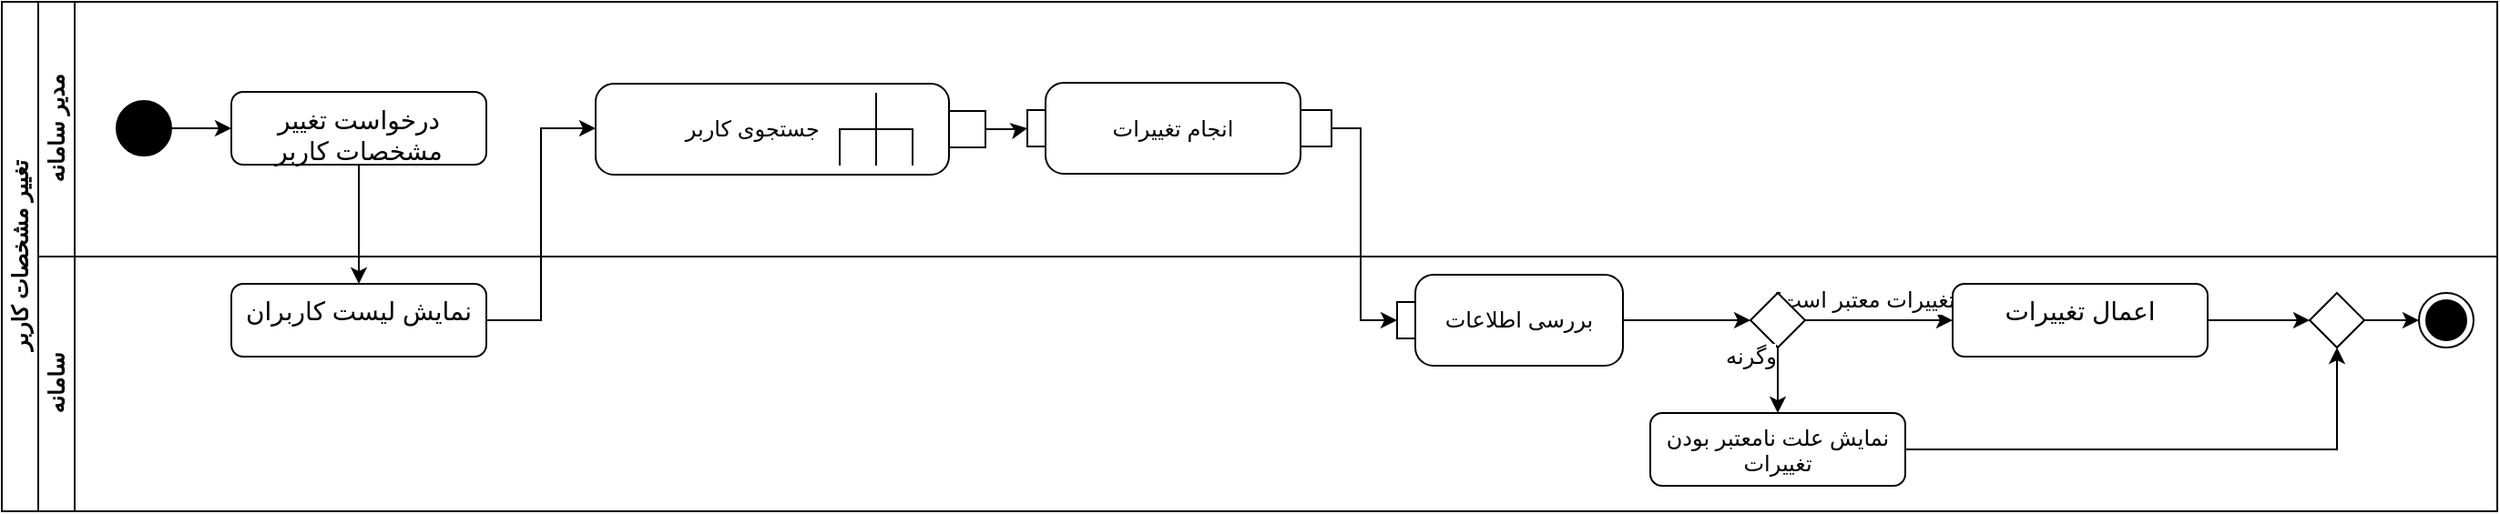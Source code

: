 <mxfile version="22.1.18" type="google">
  <diagram name="Page-1" id="7np0cnawikPK7jtKNOii">
    <mxGraphModel grid="1" page="1" gridSize="10" guides="1" tooltips="1" connect="1" arrows="1" fold="1" pageScale="1" pageWidth="827" pageHeight="1169" math="0" shadow="0">
      <root>
        <mxCell id="0" />
        <mxCell id="1" parent="0" />
        <mxCell id="CYxsBxZ16rX9E6S_cOfs-1" value="تغییر مشخصات کاربر" style="swimlane;html=1;childLayout=stackLayout;resizeParent=1;resizeParentMax=0;horizontal=0;startSize=20;horizontalStack=0;" vertex="1" parent="1">
          <mxGeometry x="94" y="70" width="1370" height="280" as="geometry" />
        </mxCell>
        <mxCell id="CYxsBxZ16rX9E6S_cOfs-2" value="مدیر سامانه" style="swimlane;html=1;startSize=20;horizontal=0;" vertex="1" parent="CYxsBxZ16rX9E6S_cOfs-1">
          <mxGeometry x="20" width="1350" height="140" as="geometry">
            <mxRectangle x="20" width="1350" height="30" as="alternateBounds" />
          </mxGeometry>
        </mxCell>
        <mxCell id="CYxsBxZ16rX9E6S_cOfs-3" value="" style="ellipse;fillColor=strokeColor;html=1;" vertex="1" parent="CYxsBxZ16rX9E6S_cOfs-2">
          <mxGeometry x="43" y="54.5" width="30" height="30" as="geometry" />
        </mxCell>
        <mxCell id="CYxsBxZ16rX9E6S_cOfs-4" value="جستجوی کاربر&amp;nbsp; &amp;nbsp; &amp;nbsp; &amp;nbsp;&amp;nbsp;" style="shape=mxgraph.uml25.behaviorAction;html=1;rounded=1;absoluteArcSize=1;arcSize=10;align=center;spacingLeft=5;whiteSpace=wrap;" vertex="1" parent="CYxsBxZ16rX9E6S_cOfs-2">
          <mxGeometry x="306" y="45" width="194" height="50" as="geometry" />
        </mxCell>
        <mxCell id="IkvHtiF3uR-u5FWd-CGP-3" value="" style="edgeStyle=orthogonalEdgeStyle;rounded=0;orthogonalLoop=1;jettySize=auto;html=1;" edge="1" parent="CYxsBxZ16rX9E6S_cOfs-2" source="CYxsBxZ16rX9E6S_cOfs-5" target="IkvHtiF3uR-u5FWd-CGP-2">
          <mxGeometry relative="1" as="geometry" />
        </mxCell>
        <mxCell id="CYxsBxZ16rX9E6S_cOfs-5" value="" style="rounded=0;whiteSpace=wrap;html=1;" vertex="1" parent="CYxsBxZ16rX9E6S_cOfs-2">
          <mxGeometry x="500" y="60" width="20" height="20" as="geometry" />
        </mxCell>
        <mxCell id="CYxsBxZ16rX9E6S_cOfs-6" value="&lt;font style=&quot;font-size: 14px;&quot;&gt;درخواست تغییر مشخصات کاربر&lt;/font&gt;" style="html=1;align=center;verticalAlign=top;rounded=1;absoluteArcSize=1;arcSize=13;dashed=0;whiteSpace=wrap;rotation=0;" vertex="1" parent="CYxsBxZ16rX9E6S_cOfs-2">
          <mxGeometry x="106" y="49.5" width="140" height="40" as="geometry" />
        </mxCell>
        <mxCell id="CYxsBxZ16rX9E6S_cOfs-7" style="edgeStyle=orthogonalEdgeStyle;rounded=0;orthogonalLoop=1;jettySize=auto;html=1;" edge="1" parent="CYxsBxZ16rX9E6S_cOfs-2" source="CYxsBxZ16rX9E6S_cOfs-3" target="CYxsBxZ16rX9E6S_cOfs-6">
          <mxGeometry relative="1" as="geometry">
            <Array as="points" />
            <mxPoint x="174" y="220" as="targetPoint" />
            <mxPoint x="176" y="120" as="sourcePoint" />
          </mxGeometry>
        </mxCell>
        <mxCell id="IkvHtiF3uR-u5FWd-CGP-2" value="انجام تغییرات" style="shape=mxgraph.uml25.action;html=1;align=center;verticalAlign=middle;absoluteArcSize=1;arcSize=10;dashed=0;spacingLeft=10;flipH=1;whiteSpace=wrap;" vertex="1" parent="CYxsBxZ16rX9E6S_cOfs-2">
          <mxGeometry x="543" y="44.5" width="150" height="50" as="geometry" />
        </mxCell>
        <mxCell id="IkvHtiF3uR-u5FWd-CGP-5" value="" style="rounded=0;whiteSpace=wrap;html=1;" vertex="1" parent="CYxsBxZ16rX9E6S_cOfs-2">
          <mxGeometry x="693" y="59.5" width="17" height="20" as="geometry" />
        </mxCell>
        <mxCell id="CYxsBxZ16rX9E6S_cOfs-8" value="سامانه" style="swimlane;html=1;startSize=20;horizontal=0;" vertex="1" parent="CYxsBxZ16rX9E6S_cOfs-1">
          <mxGeometry x="20" y="140" width="1350" height="140" as="geometry">
            <mxRectangle x="20" y="30" width="1350" height="30" as="alternateBounds" />
          </mxGeometry>
        </mxCell>
        <mxCell id="CYxsBxZ16rX9E6S_cOfs-9" value="" style="ellipse;html=1;shape=endState;fillColor=strokeColor;" vertex="1" parent="CYxsBxZ16rX9E6S_cOfs-8">
          <mxGeometry x="1307" y="20" width="30" height="30" as="geometry" />
        </mxCell>
        <mxCell id="CYxsBxZ16rX9E6S_cOfs-10" style="edgeStyle=orthogonalEdgeStyle;rounded=0;orthogonalLoop=1;jettySize=auto;html=1;" edge="1" parent="CYxsBxZ16rX9E6S_cOfs-8" source="CYxsBxZ16rX9E6S_cOfs-18" target="CYxsBxZ16rX9E6S_cOfs-13">
          <mxGeometry relative="1" as="geometry">
            <Array as="points" />
          </mxGeometry>
        </mxCell>
        <mxCell id="CYxsBxZ16rX9E6S_cOfs-11" style="edgeStyle=orthogonalEdgeStyle;rounded=0;orthogonalLoop=1;jettySize=auto;html=1;" edge="1" parent="CYxsBxZ16rX9E6S_cOfs-8" source="CYxsBxZ16rX9E6S_cOfs-13" target="CYxsBxZ16rX9E6S_cOfs-20">
          <mxGeometry relative="1" as="geometry">
            <mxPoint x="946" y="34.64" as="sourcePoint" />
            <mxPoint x="1069" y="35" as="targetPoint" />
          </mxGeometry>
        </mxCell>
        <mxCell id="CYxsBxZ16rX9E6S_cOfs-12" value="&lt;span style=&quot;font-size: 12px;&quot;&gt;[تغییرات معتبر است]&lt;/span&gt;" style="edgeLabel;html=1;align=center;verticalAlign=middle;resizable=0;points=[];" connectable="0" vertex="1" parent="CYxsBxZ16rX9E6S_cOfs-11">
          <mxGeometry x="-0.362" y="1" relative="1" as="geometry">
            <mxPoint x="8" y="-10" as="offset" />
          </mxGeometry>
        </mxCell>
        <mxCell id="CYxsBxZ16rX9E6S_cOfs-13" value="" style="rhombus;" vertex="1" parent="CYxsBxZ16rX9E6S_cOfs-8">
          <mxGeometry x="940" y="20" width="30" height="30" as="geometry" />
        </mxCell>
        <mxCell id="CYxsBxZ16rX9E6S_cOfs-14" style="edgeStyle=orthogonalEdgeStyle;rounded=0;orthogonalLoop=1;jettySize=auto;html=1;entryX=0.5;entryY=1;entryDx=0;entryDy=0;" edge="1" parent="CYxsBxZ16rX9E6S_cOfs-8" source="CYxsBxZ16rX9E6S_cOfs-15" target="CYxsBxZ16rX9E6S_cOfs-22">
          <mxGeometry relative="1" as="geometry">
            <Array as="points">
              <mxPoint x="1262" y="106" />
            </Array>
          </mxGeometry>
        </mxCell>
        <mxCell id="CYxsBxZ16rX9E6S_cOfs-15" value="نمایش علت نامعتبر بودن تغییرات" style="html=1;align=center;verticalAlign=top;rounded=1;absoluteArcSize=1;arcSize=13;dashed=0;whiteSpace=wrap;" vertex="1" parent="CYxsBxZ16rX9E6S_cOfs-8">
          <mxGeometry x="885" y="86" width="140" height="40" as="geometry" />
        </mxCell>
        <mxCell id="CYxsBxZ16rX9E6S_cOfs-16" style="edgeStyle=orthogonalEdgeStyle;rounded=0;orthogonalLoop=1;jettySize=auto;html=1;" edge="1" parent="CYxsBxZ16rX9E6S_cOfs-8" source="CYxsBxZ16rX9E6S_cOfs-13" target="CYxsBxZ16rX9E6S_cOfs-15">
          <mxGeometry relative="1" as="geometry" />
        </mxCell>
        <mxCell id="CYxsBxZ16rX9E6S_cOfs-17" value="&lt;font style=&quot;font-size: 12px;&quot;&gt;وگرنه&lt;/font&gt;" style="edgeLabel;html=1;align=center;verticalAlign=middle;resizable=0;points=[];" connectable="0" vertex="1" parent="CYxsBxZ16rX9E6S_cOfs-16">
          <mxGeometry x="-0.221" y="-2" relative="1" as="geometry">
            <mxPoint x="-13" y="-12" as="offset" />
          </mxGeometry>
        </mxCell>
        <mxCell id="CYxsBxZ16rX9E6S_cOfs-18" value="بررسی اطلاعات" style="shape=mxgraph.uml25.action;html=1;align=center;verticalAlign=middle;absoluteArcSize=1;arcSize=10;dashed=0;spacingLeft=10;flipH=1;whiteSpace=wrap;" vertex="1" parent="CYxsBxZ16rX9E6S_cOfs-8">
          <mxGeometry x="746" y="10" width="124" height="50" as="geometry" />
        </mxCell>
        <mxCell id="CYxsBxZ16rX9E6S_cOfs-19" style="edgeStyle=orthogonalEdgeStyle;rounded=0;orthogonalLoop=1;jettySize=auto;html=1;" edge="1" parent="CYxsBxZ16rX9E6S_cOfs-8" source="CYxsBxZ16rX9E6S_cOfs-22">
          <mxGeometry relative="1" as="geometry">
            <mxPoint x="1307.0" y="35" as="targetPoint" />
          </mxGeometry>
        </mxCell>
        <mxCell id="CYxsBxZ16rX9E6S_cOfs-20" value="&lt;span style=&quot;font-size: 14px;&quot;&gt;اعمال تغییرات&lt;/span&gt;" style="html=1;align=center;verticalAlign=top;rounded=1;absoluteArcSize=1;arcSize=13;dashed=0;whiteSpace=wrap;" vertex="1" parent="CYxsBxZ16rX9E6S_cOfs-8">
          <mxGeometry x="1051" y="15" width="140" height="40" as="geometry" />
        </mxCell>
        <mxCell id="CYxsBxZ16rX9E6S_cOfs-21" value="&lt;span style=&quot;font-size: 14px;&quot;&gt;نمایش لیست کاربران&lt;/span&gt;" style="html=1;align=center;verticalAlign=top;rounded=1;absoluteArcSize=1;arcSize=13;dashed=0;whiteSpace=wrap;" vertex="1" parent="CYxsBxZ16rX9E6S_cOfs-8">
          <mxGeometry x="106" y="15" width="140" height="40" as="geometry" />
        </mxCell>
        <mxCell id="CYxsBxZ16rX9E6S_cOfs-22" value="" style="rhombus;" vertex="1" parent="CYxsBxZ16rX9E6S_cOfs-8">
          <mxGeometry x="1247" y="20" width="30" height="30" as="geometry" />
        </mxCell>
        <mxCell id="CYxsBxZ16rX9E6S_cOfs-23" value="" style="edgeStyle=orthogonalEdgeStyle;rounded=0;orthogonalLoop=1;jettySize=auto;html=1;" edge="1" parent="CYxsBxZ16rX9E6S_cOfs-8" source="CYxsBxZ16rX9E6S_cOfs-20" target="CYxsBxZ16rX9E6S_cOfs-22">
          <mxGeometry relative="1" as="geometry">
            <mxPoint x="1305" y="665" as="sourcePoint" />
            <mxPoint x="1421" y="665" as="targetPoint" />
          </mxGeometry>
        </mxCell>
        <mxCell id="CYxsBxZ16rX9E6S_cOfs-25" style="edgeStyle=orthogonalEdgeStyle;rounded=0;orthogonalLoop=1;jettySize=auto;html=1;entryX=0;entryY=0.49;entryDx=0;entryDy=0;entryPerimeter=0;" edge="1" parent="CYxsBxZ16rX9E6S_cOfs-1" source="CYxsBxZ16rX9E6S_cOfs-21" target="CYxsBxZ16rX9E6S_cOfs-4">
          <mxGeometry relative="1" as="geometry" />
        </mxCell>
        <mxCell id="CYxsBxZ16rX9E6S_cOfs-26" style="edgeStyle=orthogonalEdgeStyle;rounded=0;orthogonalLoop=1;jettySize=auto;html=1;" edge="1" parent="CYxsBxZ16rX9E6S_cOfs-1" source="CYxsBxZ16rX9E6S_cOfs-6" target="CYxsBxZ16rX9E6S_cOfs-21">
          <mxGeometry relative="1" as="geometry" />
        </mxCell>
        <mxCell id="IkvHtiF3uR-u5FWd-CGP-6" style="edgeStyle=orthogonalEdgeStyle;rounded=0;orthogonalLoop=1;jettySize=auto;html=1;" edge="1" parent="CYxsBxZ16rX9E6S_cOfs-1" source="IkvHtiF3uR-u5FWd-CGP-5" target="CYxsBxZ16rX9E6S_cOfs-18">
          <mxGeometry relative="1" as="geometry">
            <mxPoint x="756" y="170" as="targetPoint" />
            <Array as="points">
              <mxPoint x="746" y="70" />
              <mxPoint x="746" y="175" />
            </Array>
          </mxGeometry>
        </mxCell>
      </root>
    </mxGraphModel>
  </diagram>
</mxfile>
